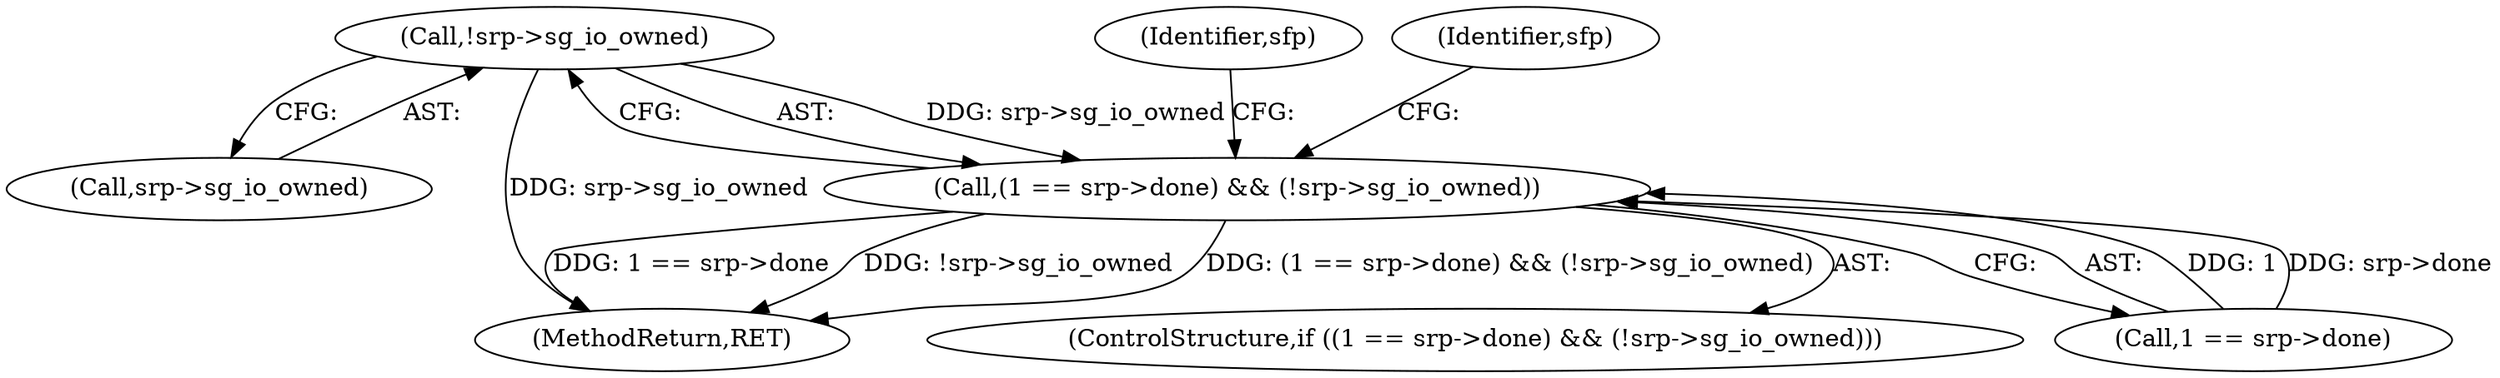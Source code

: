 digraph "0_linux_3e0097499839e0fe3af380410eababe5a47c4cf9_0@pointer" {
"1000534" [label="(Call,!srp->sg_io_owned)"];
"1000528" [label="(Call,(1 == srp->done) && (!srp->sg_io_owned))"];
"1000534" [label="(Call,!srp->sg_io_owned)"];
"1000535" [label="(Call,srp->sg_io_owned)"];
"1001060" [label="(MethodReturn,RET)"];
"1000542" [label="(Identifier,sfp)"];
"1000527" [label="(ControlStructure,if ((1 == srp->done) && (!srp->sg_io_owned)))"];
"1000529" [label="(Call,1 == srp->done)"];
"1000557" [label="(Identifier,sfp)"];
"1000528" [label="(Call,(1 == srp->done) && (!srp->sg_io_owned))"];
"1000534" -> "1000528"  [label="AST: "];
"1000534" -> "1000535"  [label="CFG: "];
"1000535" -> "1000534"  [label="AST: "];
"1000528" -> "1000534"  [label="CFG: "];
"1000534" -> "1001060"  [label="DDG: srp->sg_io_owned"];
"1000534" -> "1000528"  [label="DDG: srp->sg_io_owned"];
"1000528" -> "1000527"  [label="AST: "];
"1000528" -> "1000529"  [label="CFG: "];
"1000529" -> "1000528"  [label="AST: "];
"1000542" -> "1000528"  [label="CFG: "];
"1000557" -> "1000528"  [label="CFG: "];
"1000528" -> "1001060"  [label="DDG: (1 == srp->done) && (!srp->sg_io_owned)"];
"1000528" -> "1001060"  [label="DDG: 1 == srp->done"];
"1000528" -> "1001060"  [label="DDG: !srp->sg_io_owned"];
"1000529" -> "1000528"  [label="DDG: 1"];
"1000529" -> "1000528"  [label="DDG: srp->done"];
}
